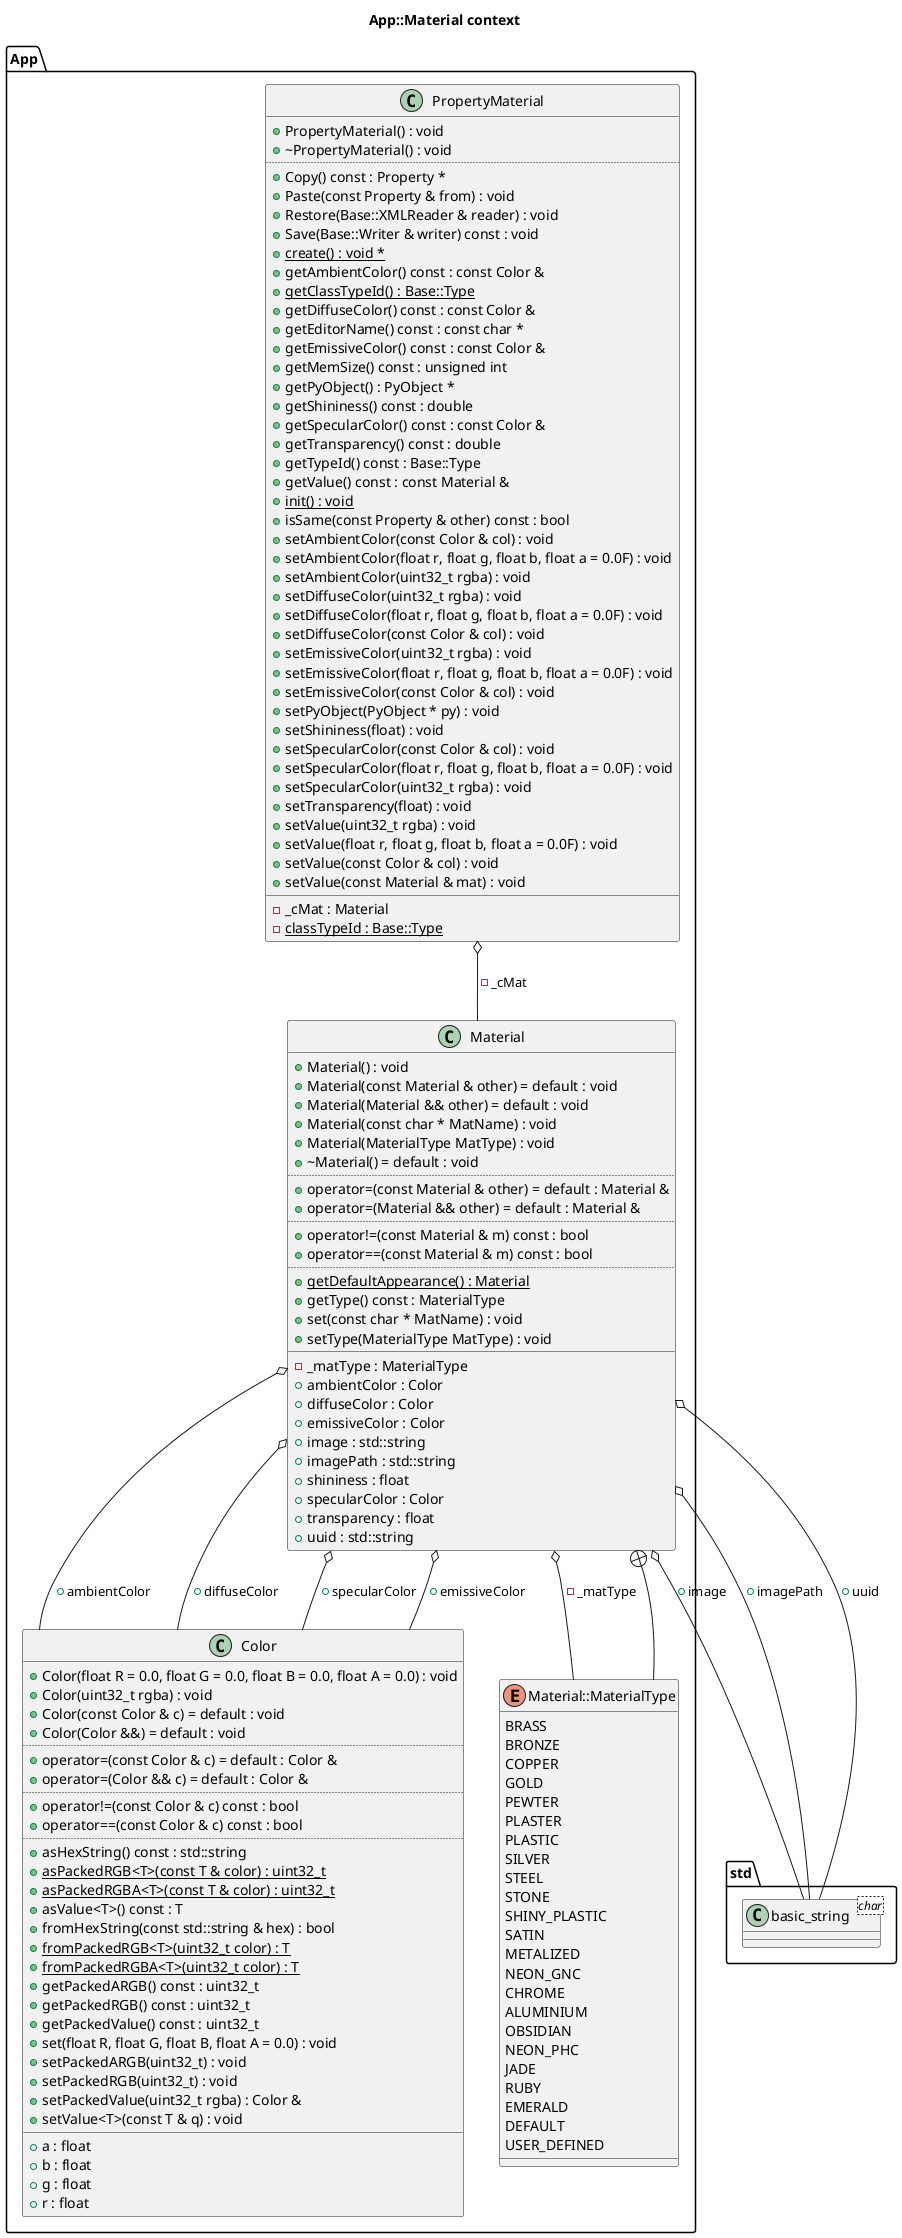@startuml
title App::Material context
package [std] as C_0009971158671206323968 {
class "basic_string<char>" as C_0001275076681856179721
class C_0001275076681856179721 [[https://github.com/FreeCAD/FreeCAD/blob/2fcc5317fe3aee96ca73475986a577719fc78e20/src/Base/Type.h#L133{basic_string}]] {
__
}
}
package [App] as C_0018282610363821501524 {
class "Color" as C_0007151109991894271781
class C_0007151109991894271781 [[https://github.com/FreeCAD/FreeCAD/blob/2fcc5317fe3aee96ca73475986a577719fc78e20/src/App/Color.h#L40{Color}]] {
+Color(float R = 0.0, float G = 0.0, float B = 0.0, float A = 0.0) : void [[[https://github.com/FreeCAD/FreeCAD/blob/2fcc5317fe3aee96ca73475986a577719fc78e20/src/App/Color.h#L47{Color}]]]
+Color(uint32_t rgba) : void [[[https://github.com/FreeCAD/FreeCAD/blob/2fcc5317fe3aee96ca73475986a577719fc78e20/src/App/Color.h#L53{Color}]]]
+Color(const Color & c) = default : void [[[https://github.com/FreeCAD/FreeCAD/blob/2fcc5317fe3aee96ca73475986a577719fc78e20/src/App/Color.h#L56{Color}]]]
+Color(Color &&) = default : void [[[https://github.com/FreeCAD/FreeCAD/blob/2fcc5317fe3aee96ca73475986a577719fc78e20/src/App/Color.h#L57{Color}]]]
..
+operator=(const Color & c) = default : Color & [[[https://github.com/FreeCAD/FreeCAD/blob/2fcc5317fe3aee96ca73475986a577719fc78e20/src/App/Color.h#L67{operator=}]]]
+operator=(Color && c) = default : Color & [[[https://github.com/FreeCAD/FreeCAD/blob/2fcc5317fe3aee96ca73475986a577719fc78e20/src/App/Color.h#L68{operator=}]]]
..
+operator!=(const Color & c) const : bool [[[https://github.com/FreeCAD/FreeCAD/blob/2fcc5317fe3aee96ca73475986a577719fc78e20/src/App/Color.h#L61{operator!=}]]]
+operator==(const Color & c) const : bool [[[https://github.com/FreeCAD/FreeCAD/blob/2fcc5317fe3aee96ca73475986a577719fc78e20/src/App/Color.h#L60{operator==}]]]
..
+asHexString() const : std::string [[[https://github.com/FreeCAD/FreeCAD/blob/2fcc5317fe3aee96ca73475986a577719fc78e20/src/App/Color.h#L143{asHexString}]]]
{static} +asPackedRGB<T>(const T & color) : uint32_t
{static} +asPackedRGBA<T>(const T & color) : uint32_t
+asValue<T>() const : T
+fromHexString(const std::string & hex) : bool [[[https://github.com/FreeCAD/FreeCAD/blob/2fcc5317fe3aee96ca73475986a577719fc78e20/src/App/Color.h#L149{fromHexString}]]]
{static} +fromPackedRGB<T>(uint32_t color) : T
{static} +fromPackedRGBA<T>(uint32_t color) : T
+getPackedARGB() const : uint32_t [[[https://github.com/FreeCAD/FreeCAD/blob/2fcc5317fe3aee96ca73475986a577719fc78e20/src/App/Color.h#L94{getPackedARGB}]]]
+getPackedRGB() const : uint32_t [[[https://github.com/FreeCAD/FreeCAD/blob/2fcc5317fe3aee96ca73475986a577719fc78e20/src/App/Color.h#L86{getPackedRGB}]]]
+getPackedValue() const : uint32_t [[[https://github.com/FreeCAD/FreeCAD/blob/2fcc5317fe3aee96ca73475986a577719fc78e20/src/App/Color.h#L82{getPackedValue}]]]
+set(float R, float G, float B, float A = 0.0) : void [[[https://github.com/FreeCAD/FreeCAD/blob/2fcc5317fe3aee96ca73475986a577719fc78e20/src/App/Color.h#L66{set}]]]
+setPackedARGB(uint32_t) : void [[[https://github.com/FreeCAD/FreeCAD/blob/2fcc5317fe3aee96ca73475986a577719fc78e20/src/App/Color.h#L98{setPackedARGB}]]]
+setPackedRGB(uint32_t) : void [[[https://github.com/FreeCAD/FreeCAD/blob/2fcc5317fe3aee96ca73475986a577719fc78e20/src/App/Color.h#L90{setPackedRGB}]]]
+setPackedValue(uint32_t rgba) : Color & [[[https://github.com/FreeCAD/FreeCAD/blob/2fcc5317fe3aee96ca73475986a577719fc78e20/src/App/Color.h#L76{setPackedValue}]]]
+setValue<T>(const T & q) : void
__
+a : float [[[https://github.com/FreeCAD/FreeCAD/blob/2fcc5317fe3aee96ca73475986a577719fc78e20/src/App/Color.h#L152{a}]]]
+b : float [[[https://github.com/FreeCAD/FreeCAD/blob/2fcc5317fe3aee96ca73475986a577719fc78e20/src/App/Color.h#L152{b}]]]
+g : float [[[https://github.com/FreeCAD/FreeCAD/blob/2fcc5317fe3aee96ca73475986a577719fc78e20/src/App/Color.h#L152{g}]]]
+r : float [[[https://github.com/FreeCAD/FreeCAD/blob/2fcc5317fe3aee96ca73475986a577719fc78e20/src/App/Color.h#L152{r}]]]
}
class "Material" as C_0011932603888482871764
class C_0011932603888482871764 [[https://github.com/FreeCAD/FreeCAD/blob/2fcc5317fe3aee96ca73475986a577719fc78e20/src/App/Material.h#L34{Material}]] {
+Material() : void [[[https://github.com/FreeCAD/FreeCAD/blob/2fcc5317fe3aee96ca73475986a577719fc78e20/src/App/Material.h#L69{Material}]]]
+Material(const Material & other) = default : void [[[https://github.com/FreeCAD/FreeCAD/blob/2fcc5317fe3aee96ca73475986a577719fc78e20/src/App/Material.h#L72{Material}]]]
+Material(Material && other) = default : void [[[https://github.com/FreeCAD/FreeCAD/blob/2fcc5317fe3aee96ca73475986a577719fc78e20/src/App/Material.h#L73{Material}]]]
+Material(const char * MatName) : void [[[https://github.com/FreeCAD/FreeCAD/blob/2fcc5317fe3aee96ca73475986a577719fc78e20/src/App/Material.h#L77{Material}]]]
+Material(MaterialType MatType) : void [[[https://github.com/FreeCAD/FreeCAD/blob/2fcc5317fe3aee96ca73475986a577719fc78e20/src/App/Material.h#L80{Material}]]]
+~Material() = default : void [[[https://github.com/FreeCAD/FreeCAD/blob/2fcc5317fe3aee96ca73475986a577719fc78e20/src/App/Material.h#L70{~Material}]]]
..
+operator=(const Material & other) = default : Material & [[[https://github.com/FreeCAD/FreeCAD/blob/2fcc5317fe3aee96ca73475986a577719fc78e20/src/App/Material.h#L159{operator=}]]]
+operator=(Material && other) = default : Material & [[[https://github.com/FreeCAD/FreeCAD/blob/2fcc5317fe3aee96ca73475986a577719fc78e20/src/App/Material.h#L160{operator=}]]]
..
+operator!=(const Material & m) const : bool [[[https://github.com/FreeCAD/FreeCAD/blob/2fcc5317fe3aee96ca73475986a577719fc78e20/src/App/Material.h#L155{operator!=}]]]
+operator==(const Material & m) const : bool [[[https://github.com/FreeCAD/FreeCAD/blob/2fcc5317fe3aee96ca73475986a577719fc78e20/src/App/Material.h#L140{operator==}]]]
..
{static} +getDefaultAppearance() : Material [[[https://github.com/FreeCAD/FreeCAD/blob/2fcc5317fe3aee96ca73475986a577719fc78e20/src/App/Material.h#L162{getDefaultAppearance}]]]
+getType() const : MaterialType [[[https://github.com/FreeCAD/FreeCAD/blob/2fcc5317fe3aee96ca73475986a577719fc78e20/src/App/Material.h#L120{getType}]]]
+set(const char * MatName) : void [[[https://github.com/FreeCAD/FreeCAD/blob/2fcc5317fe3aee96ca73475986a577719fc78e20/src/App/Material.h#L111{set}]]]
+setType(MaterialType MatType) : void [[[https://github.com/FreeCAD/FreeCAD/blob/2fcc5317fe3aee96ca73475986a577719fc78e20/src/App/Material.h#L116{setType}]]]
__
-_matType : MaterialType [[[https://github.com/FreeCAD/FreeCAD/blob/2fcc5317fe3aee96ca73475986a577719fc78e20/src/App/Material.h#L165{_matType}]]]
+ambientColor : Color [[[https://github.com/FreeCAD/FreeCAD/blob/2fcc5317fe3aee96ca73475986a577719fc78e20/src/App/Material.h#L128{ambientColor}]]]
+diffuseColor : Color [[[https://github.com/FreeCAD/FreeCAD/blob/2fcc5317fe3aee96ca73475986a577719fc78e20/src/App/Material.h#L129{diffuseColor}]]]
+emissiveColor : Color [[[https://github.com/FreeCAD/FreeCAD/blob/2fcc5317fe3aee96ca73475986a577719fc78e20/src/App/Material.h#L131{emissiveColor}]]]
+image : std::string [[[https://github.com/FreeCAD/FreeCAD/blob/2fcc5317fe3aee96ca73475986a577719fc78e20/src/App/Material.h#L134{image}]]]
+imagePath : std::string [[[https://github.com/FreeCAD/FreeCAD/blob/2fcc5317fe3aee96ca73475986a577719fc78e20/src/App/Material.h#L135{imagePath}]]]
+shininess : float [[[https://github.com/FreeCAD/FreeCAD/blob/2fcc5317fe3aee96ca73475986a577719fc78e20/src/App/Material.h#L132{shininess}]]]
+specularColor : Color [[[https://github.com/FreeCAD/FreeCAD/blob/2fcc5317fe3aee96ca73475986a577719fc78e20/src/App/Material.h#L130{specularColor}]]]
+transparency : float [[[https://github.com/FreeCAD/FreeCAD/blob/2fcc5317fe3aee96ca73475986a577719fc78e20/src/App/Material.h#L133{transparency}]]]
+uuid : std::string [[[https://github.com/FreeCAD/FreeCAD/blob/2fcc5317fe3aee96ca73475986a577719fc78e20/src/App/Material.h#L136{uuid}]]]
}
enum "Material::MaterialType" as C_0014576806863920019546
enum C_0014576806863920019546 [[https://github.com/FreeCAD/FreeCAD/blob/2fcc5317fe3aee96ca73475986a577719fc78e20/src/App/Material.h#L37{Material::MaterialType}]] {
BRASS
BRONZE
COPPER
GOLD
PEWTER
PLASTER
PLASTIC
SILVER
STEEL
STONE
SHINY_PLASTIC
SATIN
METALIZED
NEON_GNC
CHROME
ALUMINIUM
OBSIDIAN
NEON_PHC
JADE
RUBY
EMERALD
DEFAULT
USER_DEFINED
}
class "PropertyMaterial" as C_0006865239829155458824
class C_0006865239829155458824 [[https://github.com/FreeCAD/FreeCAD/blob/2fcc5317fe3aee96ca73475986a577719fc78e20/src/App/PropertyStandard.h#L1020{PropertyMaterial}]] {
+PropertyMaterial() : void [[[https://github.com/FreeCAD/FreeCAD/blob/2fcc5317fe3aee96ca73475986a577719fc78e20/src/App/PropertyStandard.h#L1029{PropertyMaterial}]]]
+~PropertyMaterial() : void [[[https://github.com/FreeCAD/FreeCAD/blob/2fcc5317fe3aee96ca73475986a577719fc78e20/src/App/PropertyStandard.h#L1035{~PropertyMaterial}]]]
..
+Copy() const : Property * [[[https://github.com/FreeCAD/FreeCAD/blob/2fcc5317fe3aee96ca73475986a577719fc78e20/src/App/PropertyStandard.h#L1076{Copy}]]]
+Paste(const Property & from) : void [[[https://github.com/FreeCAD/FreeCAD/blob/2fcc5317fe3aee96ca73475986a577719fc78e20/src/App/PropertyStandard.h#L1077{Paste}]]]
+Restore(Base::XMLReader & reader) : void [[[https://github.com/FreeCAD/FreeCAD/blob/2fcc5317fe3aee96ca73475986a577719fc78e20/src/App/PropertyStandard.h#L1072{Restore}]]]
+Save(Base::Writer & writer) const : void [[[https://github.com/FreeCAD/FreeCAD/blob/2fcc5317fe3aee96ca73475986a577719fc78e20/src/App/PropertyStandard.h#L1071{Save}]]]
{static} +create() : void * [[[https://github.com/FreeCAD/FreeCAD/blob/2fcc5317fe3aee96ca73475986a577719fc78e20/src/Base/BaseClass.h#L52{create}]]]
+getAmbientColor() const : const Color & [[[https://github.com/FreeCAD/FreeCAD/blob/2fcc5317fe3aee96ca73475986a577719fc78e20/src/App/PropertyStandard.h#L1061{getAmbientColor}]]]
{static} +getClassTypeId() : Base::Type [[[https://github.com/FreeCAD/FreeCAD/blob/2fcc5317fe3aee96ca73475986a577719fc78e20/src/Base/BaseClass.h#L49{getClassTypeId}]]]
+getDiffuseColor() const : const Color & [[[https://github.com/FreeCAD/FreeCAD/blob/2fcc5317fe3aee96ca73475986a577719fc78e20/src/App/PropertyStandard.h#L1062{getDiffuseColor}]]]
+getEditorName() const : const char * [[[https://github.com/FreeCAD/FreeCAD/blob/2fcc5317fe3aee96ca73475986a577719fc78e20/src/App/PropertyStandard.h#L1074{getEditorName}]]]
+getEmissiveColor() const : const Color & [[[https://github.com/FreeCAD/FreeCAD/blob/2fcc5317fe3aee96ca73475986a577719fc78e20/src/App/PropertyStandard.h#L1064{getEmissiveColor}]]]
+getMemSize() const : unsigned int [[[https://github.com/FreeCAD/FreeCAD/blob/2fcc5317fe3aee96ca73475986a577719fc78e20/src/App/PropertyStandard.h#L1079{getMemSize}]]]
+getPyObject() : PyObject * [[[https://github.com/FreeCAD/FreeCAD/blob/2fcc5317fe3aee96ca73475986a577719fc78e20/src/App/PropertyStandard.h#L1068{getPyObject}]]]
+getShininess() const : double [[[https://github.com/FreeCAD/FreeCAD/blob/2fcc5317fe3aee96ca73475986a577719fc78e20/src/App/PropertyStandard.h#L1065{getShininess}]]]
+getSpecularColor() const : const Color & [[[https://github.com/FreeCAD/FreeCAD/blob/2fcc5317fe3aee96ca73475986a577719fc78e20/src/App/PropertyStandard.h#L1063{getSpecularColor}]]]
+getTransparency() const : double [[[https://github.com/FreeCAD/FreeCAD/blob/2fcc5317fe3aee96ca73475986a577719fc78e20/src/App/PropertyStandard.h#L1066{getTransparency}]]]
+getTypeId() const : Base::Type [[[https://github.com/FreeCAD/FreeCAD/blob/2fcc5317fe3aee96ca73475986a577719fc78e20/src/Base/BaseClass.h#L50{getTypeId}]]]
+getValue() const : const Material & [[[https://github.com/FreeCAD/FreeCAD/blob/2fcc5317fe3aee96ca73475986a577719fc78e20/src/App/PropertyStandard.h#L1060{getValue}]]]
{static} +init() : void [[[https://github.com/FreeCAD/FreeCAD/blob/2fcc5317fe3aee96ca73475986a577719fc78e20/src/Base/BaseClass.h#L51{init}]]]
+isSame(const Property & other) const : bool [[[https://github.com/FreeCAD/FreeCAD/blob/2fcc5317fe3aee96ca73475986a577719fc78e20/src/App/PropertyStandard.h#L1084{isSame}]]]
+setAmbientColor(const Color & col) : void [[[https://github.com/FreeCAD/FreeCAD/blob/2fcc5317fe3aee96ca73475986a577719fc78e20/src/App/PropertyStandard.h#L1043{setAmbientColor}]]]
+setAmbientColor(float r, float g, float b, float a = 0.0F) : void [[[https://github.com/FreeCAD/FreeCAD/blob/2fcc5317fe3aee96ca73475986a577719fc78e20/src/App/PropertyStandard.h#L1044{setAmbientColor}]]]
+setAmbientColor(uint32_t rgba) : void [[[https://github.com/FreeCAD/FreeCAD/blob/2fcc5317fe3aee96ca73475986a577719fc78e20/src/App/PropertyStandard.h#L1045{setAmbientColor}]]]
+setDiffuseColor(uint32_t rgba) : void [[[https://github.com/FreeCAD/FreeCAD/blob/2fcc5317fe3aee96ca73475986a577719fc78e20/src/App/PropertyStandard.h#L1048{setDiffuseColor}]]]
+setDiffuseColor(float r, float g, float b, float a = 0.0F) : void [[[https://github.com/FreeCAD/FreeCAD/blob/2fcc5317fe3aee96ca73475986a577719fc78e20/src/App/PropertyStandard.h#L1047{setDiffuseColor}]]]
+setDiffuseColor(const Color & col) : void [[[https://github.com/FreeCAD/FreeCAD/blob/2fcc5317fe3aee96ca73475986a577719fc78e20/src/App/PropertyStandard.h#L1046{setDiffuseColor}]]]
+setEmissiveColor(uint32_t rgba) : void [[[https://github.com/FreeCAD/FreeCAD/blob/2fcc5317fe3aee96ca73475986a577719fc78e20/src/App/PropertyStandard.h#L1054{setEmissiveColor}]]]
+setEmissiveColor(float r, float g, float b, float a = 0.0F) : void [[[https://github.com/FreeCAD/FreeCAD/blob/2fcc5317fe3aee96ca73475986a577719fc78e20/src/App/PropertyStandard.h#L1053{setEmissiveColor}]]]
+setEmissiveColor(const Color & col) : void [[[https://github.com/FreeCAD/FreeCAD/blob/2fcc5317fe3aee96ca73475986a577719fc78e20/src/App/PropertyStandard.h#L1052{setEmissiveColor}]]]
+setPyObject(PyObject * py) : void [[[https://github.com/FreeCAD/FreeCAD/blob/2fcc5317fe3aee96ca73475986a577719fc78e20/src/App/PropertyStandard.h#L1069{setPyObject}]]]
+setShininess(float) : void [[[https://github.com/FreeCAD/FreeCAD/blob/2fcc5317fe3aee96ca73475986a577719fc78e20/src/App/PropertyStandard.h#L1055{setShininess}]]]
+setSpecularColor(const Color & col) : void [[[https://github.com/FreeCAD/FreeCAD/blob/2fcc5317fe3aee96ca73475986a577719fc78e20/src/App/PropertyStandard.h#L1049{setSpecularColor}]]]
+setSpecularColor(float r, float g, float b, float a = 0.0F) : void [[[https://github.com/FreeCAD/FreeCAD/blob/2fcc5317fe3aee96ca73475986a577719fc78e20/src/App/PropertyStandard.h#L1050{setSpecularColor}]]]
+setSpecularColor(uint32_t rgba) : void [[[https://github.com/FreeCAD/FreeCAD/blob/2fcc5317fe3aee96ca73475986a577719fc78e20/src/App/PropertyStandard.h#L1051{setSpecularColor}]]]
+setTransparency(float) : void [[[https://github.com/FreeCAD/FreeCAD/blob/2fcc5317fe3aee96ca73475986a577719fc78e20/src/App/PropertyStandard.h#L1056{setTransparency}]]]
+setValue(uint32_t rgba) : void [[[https://github.com/FreeCAD/FreeCAD/blob/2fcc5317fe3aee96ca73475986a577719fc78e20/src/App/PropertyStandard.h#L1042{setValue}]]]
+setValue(float r, float g, float b, float a = 0.0F) : void [[[https://github.com/FreeCAD/FreeCAD/blob/2fcc5317fe3aee96ca73475986a577719fc78e20/src/App/PropertyStandard.h#L1041{setValue}]]]
+setValue(const Color & col) : void [[[https://github.com/FreeCAD/FreeCAD/blob/2fcc5317fe3aee96ca73475986a577719fc78e20/src/App/PropertyStandard.h#L1040{setValue}]]]
+setValue(const Material & mat) : void [[[https://github.com/FreeCAD/FreeCAD/blob/2fcc5317fe3aee96ca73475986a577719fc78e20/src/App/PropertyStandard.h#L1039{setValue}]]]
__
-_cMat : Material [[[https://github.com/FreeCAD/FreeCAD/blob/2fcc5317fe3aee96ca73475986a577719fc78e20/src/App/PropertyStandard.h#L1094{_cMat}]]]
{static} -classTypeId : Base::Type [[[https://github.com/FreeCAD/FreeCAD/blob/2fcc5317fe3aee96ca73475986a577719fc78e20/src/Base/BaseClass.h#L55{classTypeId}]]]
}
}
C_0011932603888482871764 o-- C_0007151109991894271781 [[https://github.com/FreeCAD/FreeCAD/blob/2fcc5317fe3aee96ca73475986a577719fc78e20/src/App/Material.h#L128{ambientColor}]] : +ambientColor
C_0011932603888482871764 o-- C_0007151109991894271781 [[https://github.com/FreeCAD/FreeCAD/blob/2fcc5317fe3aee96ca73475986a577719fc78e20/src/App/Material.h#L129{diffuseColor}]] : +diffuseColor
C_0011932603888482871764 o-- C_0007151109991894271781 [[https://github.com/FreeCAD/FreeCAD/blob/2fcc5317fe3aee96ca73475986a577719fc78e20/src/App/Material.h#L130{specularColor}]] : +specularColor
C_0011932603888482871764 o-- C_0007151109991894271781 [[https://github.com/FreeCAD/FreeCAD/blob/2fcc5317fe3aee96ca73475986a577719fc78e20/src/App/Material.h#L131{emissiveColor}]] : +emissiveColor
C_0011932603888482871764 o-- C_0001275076681856179721 [[https://github.com/FreeCAD/FreeCAD/blob/2fcc5317fe3aee96ca73475986a577719fc78e20/src/App/Material.h#L134{image}]] : +image
C_0011932603888482871764 o-- C_0001275076681856179721 [[https://github.com/FreeCAD/FreeCAD/blob/2fcc5317fe3aee96ca73475986a577719fc78e20/src/App/Material.h#L135{imagePath}]] : +imagePath
C_0011932603888482871764 o-- C_0001275076681856179721 [[https://github.com/FreeCAD/FreeCAD/blob/2fcc5317fe3aee96ca73475986a577719fc78e20/src/App/Material.h#L136{uuid}]] : +uuid
C_0011932603888482871764 o-- C_0014576806863920019546 [[https://github.com/FreeCAD/FreeCAD/blob/2fcc5317fe3aee96ca73475986a577719fc78e20/src/App/Material.h#L165{_matType}]] : -_matType
C_0014576806863920019546 --+ C_0011932603888482871764
C_0006865239829155458824 o-- C_0011932603888482871764 [[https://github.com/FreeCAD/FreeCAD/blob/2fcc5317fe3aee96ca73475986a577719fc78e20/src/App/PropertyStandard.h#L1094{_cMat}]] : -_cMat

'Generated with clang-uml, version 0.6.1
'LLVM version Ubuntu clang version 19.1.1 (1ubuntu1)
@enduml

